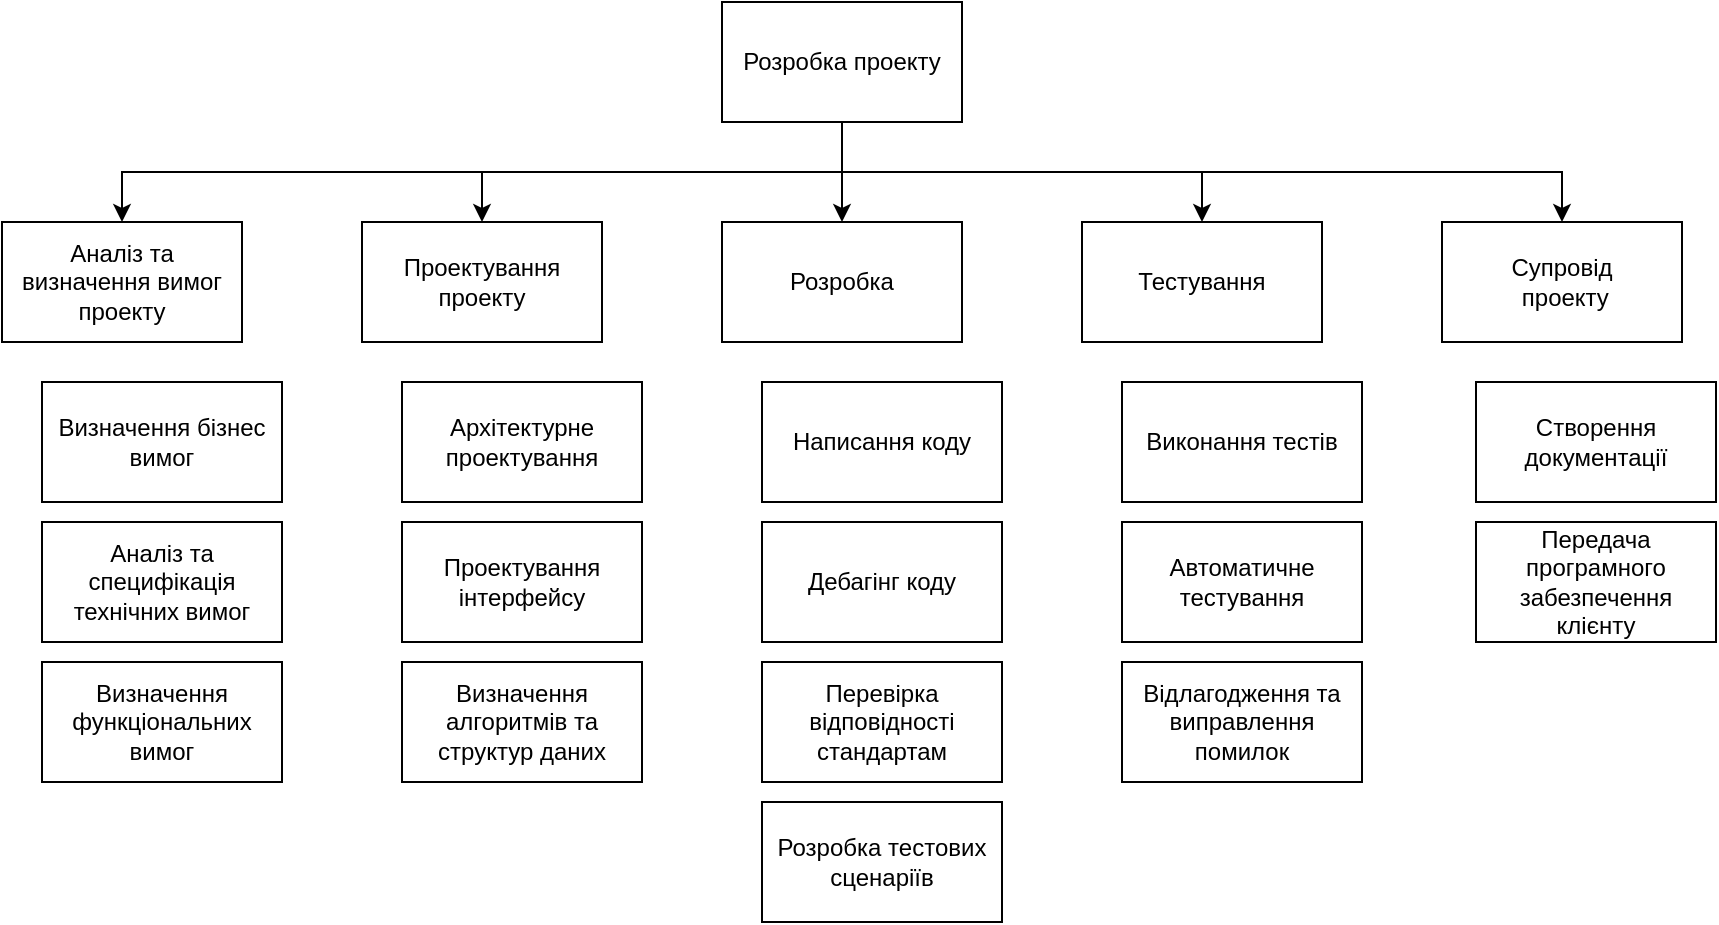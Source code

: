 <mxfile version="22.1.11" type="device">
  <diagram name="Страница — 1" id="0ntbZASs5YwwCJ2Y_SW_">
    <mxGraphModel dx="1539" dy="736" grid="1" gridSize="10" guides="1" tooltips="1" connect="1" arrows="1" fold="1" page="1" pageScale="1" pageWidth="827" pageHeight="1169" math="0" shadow="0">
      <root>
        <mxCell id="0" />
        <mxCell id="1" parent="0" />
        <mxCell id="jlyRW384jzeri63i-alh-6" style="edgeStyle=orthogonalEdgeStyle;rounded=0;orthogonalLoop=1;jettySize=auto;html=1;exitX=0.5;exitY=1;exitDx=0;exitDy=0;" edge="1" parent="1" source="jlyRW384jzeri63i-alh-1" target="jlyRW384jzeri63i-alh-2">
          <mxGeometry relative="1" as="geometry" />
        </mxCell>
        <mxCell id="jlyRW384jzeri63i-alh-7" style="edgeStyle=orthogonalEdgeStyle;rounded=0;orthogonalLoop=1;jettySize=auto;html=1;entryX=0.5;entryY=0;entryDx=0;entryDy=0;exitX=0.5;exitY=1;exitDx=0;exitDy=0;" edge="1" parent="1" source="jlyRW384jzeri63i-alh-1" target="jlyRW384jzeri63i-alh-3">
          <mxGeometry relative="1" as="geometry" />
        </mxCell>
        <mxCell id="jlyRW384jzeri63i-alh-8" style="edgeStyle=orthogonalEdgeStyle;rounded=0;orthogonalLoop=1;jettySize=auto;html=1;" edge="1" parent="1" source="jlyRW384jzeri63i-alh-1" target="jlyRW384jzeri63i-alh-4">
          <mxGeometry relative="1" as="geometry" />
        </mxCell>
        <mxCell id="jlyRW384jzeri63i-alh-10" style="edgeStyle=orthogonalEdgeStyle;rounded=0;orthogonalLoop=1;jettySize=auto;html=1;entryX=0.5;entryY=0;entryDx=0;entryDy=0;exitX=0.5;exitY=1;exitDx=0;exitDy=0;" edge="1" parent="1" source="jlyRW384jzeri63i-alh-1" target="jlyRW384jzeri63i-alh-5">
          <mxGeometry relative="1" as="geometry" />
        </mxCell>
        <mxCell id="jlyRW384jzeri63i-alh-12" style="edgeStyle=orthogonalEdgeStyle;rounded=0;orthogonalLoop=1;jettySize=auto;html=1;entryX=0.5;entryY=0;entryDx=0;entryDy=0;exitX=0.5;exitY=1;exitDx=0;exitDy=0;" edge="1" parent="1" source="jlyRW384jzeri63i-alh-1" target="jlyRW384jzeri63i-alh-11">
          <mxGeometry relative="1" as="geometry" />
        </mxCell>
        <mxCell id="jlyRW384jzeri63i-alh-1" value="Розробка проекту" style="rounded=0;whiteSpace=wrap;html=1;" vertex="1" parent="1">
          <mxGeometry x="330" y="40" width="120" height="60" as="geometry" />
        </mxCell>
        <mxCell id="jlyRW384jzeri63i-alh-2" value="Аналіз та визначення вимог проекту" style="rounded=0;whiteSpace=wrap;html=1;" vertex="1" parent="1">
          <mxGeometry x="-30" y="150" width="120" height="60" as="geometry" />
        </mxCell>
        <mxCell id="jlyRW384jzeri63i-alh-3" value="Проектування проекту" style="rounded=0;whiteSpace=wrap;html=1;" vertex="1" parent="1">
          <mxGeometry x="150" y="150" width="120" height="60" as="geometry" />
        </mxCell>
        <mxCell id="jlyRW384jzeri63i-alh-4" value="Розробка" style="rounded=0;whiteSpace=wrap;html=1;" vertex="1" parent="1">
          <mxGeometry x="330" y="150" width="120" height="60" as="geometry" />
        </mxCell>
        <mxCell id="jlyRW384jzeri63i-alh-5" value="Тестування" style="rounded=0;whiteSpace=wrap;html=1;" vertex="1" parent="1">
          <mxGeometry x="510" y="150" width="120" height="60" as="geometry" />
        </mxCell>
        <mxCell id="jlyRW384jzeri63i-alh-11" value="Супровід&lt;br&gt;&amp;nbsp;проекту" style="rounded=0;whiteSpace=wrap;html=1;" vertex="1" parent="1">
          <mxGeometry x="690" y="150" width="120" height="60" as="geometry" />
        </mxCell>
        <mxCell id="jlyRW384jzeri63i-alh-13" value="Визначення бізнес вимог" style="rounded=0;whiteSpace=wrap;html=1;" vertex="1" parent="1">
          <mxGeometry x="-10" y="230" width="120" height="60" as="geometry" />
        </mxCell>
        <mxCell id="jlyRW384jzeri63i-alh-14" value="Аналіз та специфікація технічних вимог" style="rounded=0;whiteSpace=wrap;html=1;" vertex="1" parent="1">
          <mxGeometry x="-10" y="300" width="120" height="60" as="geometry" />
        </mxCell>
        <mxCell id="jlyRW384jzeri63i-alh-15" value="Визначення функціональних вимог" style="rounded=0;whiteSpace=wrap;html=1;" vertex="1" parent="1">
          <mxGeometry x="-10" y="370" width="120" height="60" as="geometry" />
        </mxCell>
        <mxCell id="jlyRW384jzeri63i-alh-17" value="Архітектурне проектування" style="rounded=0;whiteSpace=wrap;html=1;" vertex="1" parent="1">
          <mxGeometry x="170" y="230" width="120" height="60" as="geometry" />
        </mxCell>
        <mxCell id="jlyRW384jzeri63i-alh-18" value="Проектування інтерфейсу" style="rounded=0;whiteSpace=wrap;html=1;" vertex="1" parent="1">
          <mxGeometry x="170" y="300" width="120" height="60" as="geometry" />
        </mxCell>
        <mxCell id="jlyRW384jzeri63i-alh-19" value="Визначення алгоритмів та структур даних" style="rounded=0;whiteSpace=wrap;html=1;" vertex="1" parent="1">
          <mxGeometry x="170" y="370" width="120" height="60" as="geometry" />
        </mxCell>
        <mxCell id="jlyRW384jzeri63i-alh-35" value="Написання коду" style="rounded=0;whiteSpace=wrap;html=1;" vertex="1" parent="1">
          <mxGeometry x="350" y="230" width="120" height="60" as="geometry" />
        </mxCell>
        <mxCell id="jlyRW384jzeri63i-alh-36" value="Перевірка відповідності стандартам" style="rounded=0;whiteSpace=wrap;html=1;" vertex="1" parent="1">
          <mxGeometry x="350" y="370" width="120" height="60" as="geometry" />
        </mxCell>
        <mxCell id="jlyRW384jzeri63i-alh-37" value="Розробка тестових сценаріїв" style="rounded=0;whiteSpace=wrap;html=1;" vertex="1" parent="1">
          <mxGeometry x="350" y="440" width="120" height="60" as="geometry" />
        </mxCell>
        <mxCell id="jlyRW384jzeri63i-alh-39" value="Виконання тестів" style="rounded=0;whiteSpace=wrap;html=1;" vertex="1" parent="1">
          <mxGeometry x="530" y="230" width="120" height="60" as="geometry" />
        </mxCell>
        <mxCell id="jlyRW384jzeri63i-alh-40" value="Автоматичне тестування" style="rounded=0;whiteSpace=wrap;html=1;" vertex="1" parent="1">
          <mxGeometry x="530" y="300" width="120" height="60" as="geometry" />
        </mxCell>
        <mxCell id="jlyRW384jzeri63i-alh-42" value="Відлагодження та виправлення помилок" style="rounded=0;whiteSpace=wrap;html=1;" vertex="1" parent="1">
          <mxGeometry x="530" y="370" width="120" height="60" as="geometry" />
        </mxCell>
        <mxCell id="jlyRW384jzeri63i-alh-43" value="Створення документації" style="rounded=0;whiteSpace=wrap;html=1;" vertex="1" parent="1">
          <mxGeometry x="707" y="230" width="120" height="60" as="geometry" />
        </mxCell>
        <mxCell id="jlyRW384jzeri63i-alh-44" value="Передача програмного забезпечення клієнту" style="rounded=0;whiteSpace=wrap;html=1;" vertex="1" parent="1">
          <mxGeometry x="707" y="300" width="120" height="60" as="geometry" />
        </mxCell>
        <mxCell id="jlyRW384jzeri63i-alh-47" value="Дебагінг коду" style="rounded=0;whiteSpace=wrap;html=1;" vertex="1" parent="1">
          <mxGeometry x="350" y="300" width="120" height="60" as="geometry" />
        </mxCell>
      </root>
    </mxGraphModel>
  </diagram>
</mxfile>
